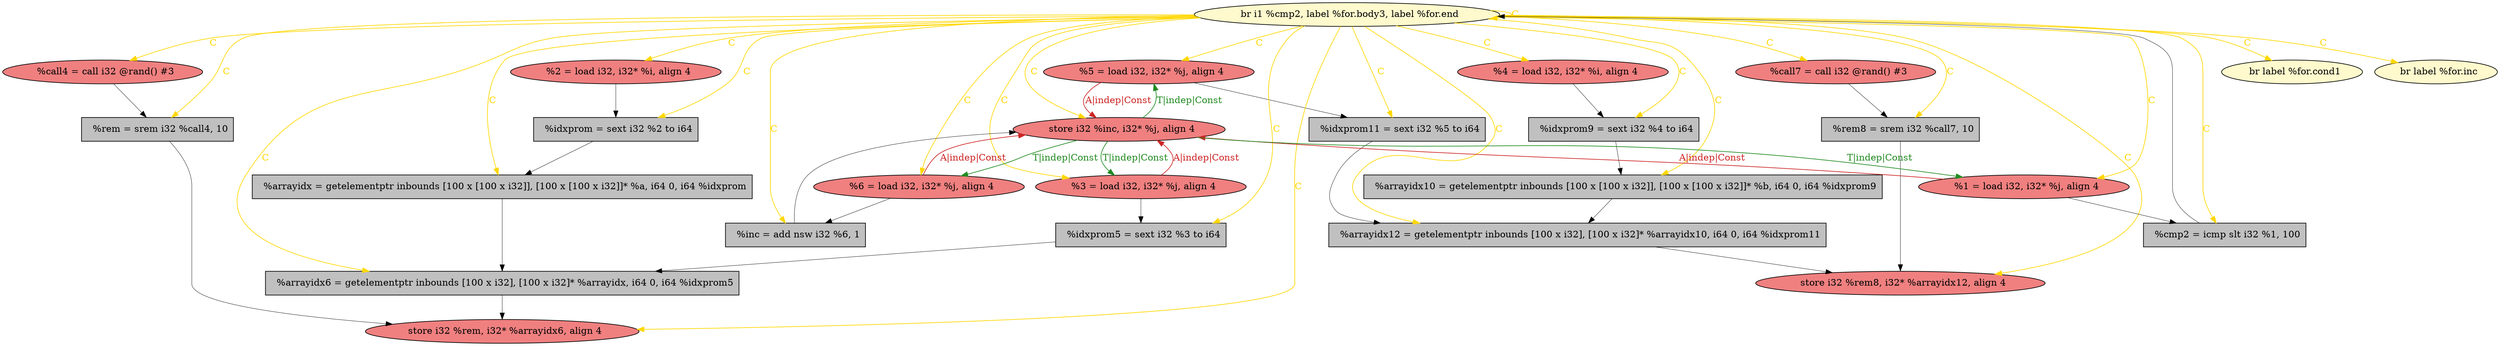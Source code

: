 
digraph G {


node1347 [fillcolor=grey,label="  %arrayidx = getelementptr inbounds [100 x [100 x i32]], [100 x [100 x i32]]* %a, i64 0, i64 %idxprom",shape=rectangle,style=filled ]
node1346 [fillcolor=lightcoral,label="  %4 = load i32, i32* %i, align 4",shape=ellipse,style=filled ]
node1344 [fillcolor=lightcoral,label="  %2 = load i32, i32* %i, align 4",shape=ellipse,style=filled ]
node1342 [fillcolor=lightcoral,label="  %5 = load i32, i32* %j, align 4",shape=ellipse,style=filled ]
node1340 [fillcolor=grey,label="  %idxprom11 = sext i32 %5 to i64",shape=rectangle,style=filled ]
node1349 [fillcolor=grey,label="  %rem = srem i32 %call4, 10",shape=rectangle,style=filled ]
node1328 [fillcolor=grey,label="  %arrayidx6 = getelementptr inbounds [100 x i32], [100 x i32]* %arrayidx, i64 0, i64 %idxprom5",shape=rectangle,style=filled ]
node1326 [fillcolor=lightcoral,label="  %call7 = call i32 @rand() #3",shape=ellipse,style=filled ]
node1348 [fillcolor=lightcoral,label="  %call4 = call i32 @rand() #3",shape=ellipse,style=filled ]
node1332 [fillcolor=lightcoral,label="  %3 = load i32, i32* %j, align 4",shape=ellipse,style=filled ]
node1334 [fillcolor=lightcoral,label="  store i32 %rem8, i32* %arrayidx12, align 4",shape=ellipse,style=filled ]
node1327 [fillcolor=lightcoral,label="  store i32 %rem, i32* %arrayidx6, align 4",shape=ellipse,style=filled ]
node1324 [fillcolor=grey,label="  %rem8 = srem i32 %call7, 10",shape=rectangle,style=filled ]
node1329 [fillcolor=grey,label="  %idxprom = sext i32 %2 to i64",shape=rectangle,style=filled ]
node1345 [fillcolor=grey,label="  %idxprom5 = sext i32 %3 to i64",shape=rectangle,style=filled ]
node1343 [fillcolor=grey,label="  %arrayidx10 = getelementptr inbounds [100 x [100 x i32]], [100 x [100 x i32]]* %b, i64 0, i64 %idxprom9",shape=rectangle,style=filled ]
node1325 [fillcolor=lemonchiffon,label="  br i1 %cmp2, label %for.body3, label %for.end",shape=ellipse,style=filled ]
node1335 [fillcolor=lemonchiffon,label="  br label %for.cond1",shape=ellipse,style=filled ]
node1330 [fillcolor=grey,label="  %cmp2 = icmp slt i32 %1, 100",shape=rectangle,style=filled ]
node1333 [fillcolor=lightcoral,label="  %1 = load i32, i32* %j, align 4",shape=ellipse,style=filled ]
node1331 [fillcolor=grey,label="  %idxprom9 = sext i32 %4 to i64",shape=rectangle,style=filled ]
node1336 [fillcolor=lemonchiffon,label="  br label %for.inc",shape=ellipse,style=filled ]
node1341 [fillcolor=lightcoral,label="  %6 = load i32, i32* %j, align 4",shape=ellipse,style=filled ]
node1338 [fillcolor=grey,label="  %inc = add nsw i32 %6, 1",shape=rectangle,style=filled ]
node1337 [fillcolor=grey,label="  %arrayidx12 = getelementptr inbounds [100 x i32], [100 x i32]* %arrayidx10, i64 0, i64 %idxprom11",shape=rectangle,style=filled ]
node1339 [fillcolor=lightcoral,label="  store i32 %inc, i32* %j, align 4",shape=ellipse,style=filled ]

node1325->node1348 [style=solid,color=gold,label="C",penwidth=1.0,fontcolor=gold ]
node1325->node1341 [style=solid,color=gold,label="C",penwidth=1.0,fontcolor=gold ]
node1325->node1326 [style=solid,color=gold,label="C",penwidth=1.0,fontcolor=gold ]
node1325->node1325 [style=solid,color=gold,label="C",penwidth=1.0,fontcolor=gold ]
node1325->node1339 [style=solid,color=gold,label="C",penwidth=1.0,fontcolor=gold ]
node1325->node1328 [style=solid,color=gold,label="C",penwidth=1.0,fontcolor=gold ]
node1325->node1338 [style=solid,color=gold,label="C",penwidth=1.0,fontcolor=gold ]
node1341->node1339 [style=solid,color=firebrick3,label="A|indep|Const",penwidth=1.0,fontcolor=firebrick3 ]
node1339->node1341 [style=solid,color=forestgreen,label="T|indep|Const",penwidth=1.0,fontcolor=forestgreen ]
node1333->node1339 [style=solid,color=firebrick3,label="A|indep|Const",penwidth=1.0,fontcolor=firebrick3 ]
node1332->node1339 [style=solid,color=firebrick3,label="A|indep|Const",penwidth=1.0,fontcolor=firebrick3 ]
node1339->node1332 [style=solid,color=forestgreen,label="T|indep|Const",penwidth=1.0,fontcolor=forestgreen ]
node1325->node1330 [style=solid,color=gold,label="C",penwidth=1.0,fontcolor=gold ]
node1326->node1324 [style=solid,color=black,label="",penwidth=0.5,fontcolor=black ]
node1343->node1337 [style=solid,color=black,label="",penwidth=0.5,fontcolor=black ]
node1325->node1335 [style=solid,color=gold,label="C",penwidth=1.0,fontcolor=gold ]
node1330->node1325 [style=solid,color=black,label="",penwidth=0.5,fontcolor=black ]
node1349->node1327 [style=solid,color=black,label="",penwidth=0.5,fontcolor=black ]
node1325->node1340 [style=solid,color=gold,label="C",penwidth=1.0,fontcolor=gold ]
node1325->node1332 [style=solid,color=gold,label="C",penwidth=1.0,fontcolor=gold ]
node1324->node1334 [style=solid,color=black,label="",penwidth=0.5,fontcolor=black ]
node1333->node1330 [style=solid,color=black,label="",penwidth=0.5,fontcolor=black ]
node1347->node1328 [style=solid,color=black,label="",penwidth=0.5,fontcolor=black ]
node1325->node1324 [style=solid,color=gold,label="C",penwidth=1.0,fontcolor=gold ]
node1325->node1333 [style=solid,color=gold,label="C",penwidth=1.0,fontcolor=gold ]
node1339->node1333 [style=solid,color=forestgreen,label="T|indep|Const",penwidth=1.0,fontcolor=forestgreen ]
node1325->node1344 [style=solid,color=gold,label="C",penwidth=1.0,fontcolor=gold ]
node1338->node1339 [style=solid,color=black,label="",penwidth=0.5,fontcolor=black ]
node1342->node1340 [style=solid,color=black,label="",penwidth=0.5,fontcolor=black ]
node1325->node1336 [style=solid,color=gold,label="C",penwidth=1.0,fontcolor=gold ]
node1325->node1349 [style=solid,color=gold,label="C",penwidth=1.0,fontcolor=gold ]
node1344->node1329 [style=solid,color=black,label="",penwidth=0.5,fontcolor=black ]
node1325->node1343 [style=solid,color=gold,label="C",penwidth=1.0,fontcolor=gold ]
node1325->node1337 [style=solid,color=gold,label="C",penwidth=1.0,fontcolor=gold ]
node1325->node1342 [style=solid,color=gold,label="C",penwidth=1.0,fontcolor=gold ]
node1345->node1328 [style=solid,color=black,label="",penwidth=0.5,fontcolor=black ]
node1325->node1331 [style=solid,color=gold,label="C",penwidth=1.0,fontcolor=gold ]
node1325->node1347 [style=solid,color=gold,label="C",penwidth=1.0,fontcolor=gold ]
node1339->node1342 [style=solid,color=forestgreen,label="T|indep|Const",penwidth=1.0,fontcolor=forestgreen ]
node1325->node1327 [style=solid,color=gold,label="C",penwidth=1.0,fontcolor=gold ]
node1340->node1337 [style=solid,color=black,label="",penwidth=0.5,fontcolor=black ]
node1325->node1346 [style=solid,color=gold,label="C",penwidth=1.0,fontcolor=gold ]
node1341->node1338 [style=solid,color=black,label="",penwidth=0.5,fontcolor=black ]
node1325->node1345 [style=solid,color=gold,label="C",penwidth=1.0,fontcolor=gold ]
node1328->node1327 [style=solid,color=black,label="",penwidth=0.5,fontcolor=black ]
node1342->node1339 [style=solid,color=firebrick3,label="A|indep|Const",penwidth=1.0,fontcolor=firebrick3 ]
node1325->node1329 [style=solid,color=gold,label="C",penwidth=1.0,fontcolor=gold ]
node1348->node1349 [style=solid,color=black,label="",penwidth=0.5,fontcolor=black ]
node1332->node1345 [style=solid,color=black,label="",penwidth=0.5,fontcolor=black ]
node1346->node1331 [style=solid,color=black,label="",penwidth=0.5,fontcolor=black ]
node1337->node1334 [style=solid,color=black,label="",penwidth=0.5,fontcolor=black ]
node1331->node1343 [style=solid,color=black,label="",penwidth=0.5,fontcolor=black ]
node1325->node1334 [style=solid,color=gold,label="C",penwidth=1.0,fontcolor=gold ]
node1329->node1347 [style=solid,color=black,label="",penwidth=0.5,fontcolor=black ]


}
